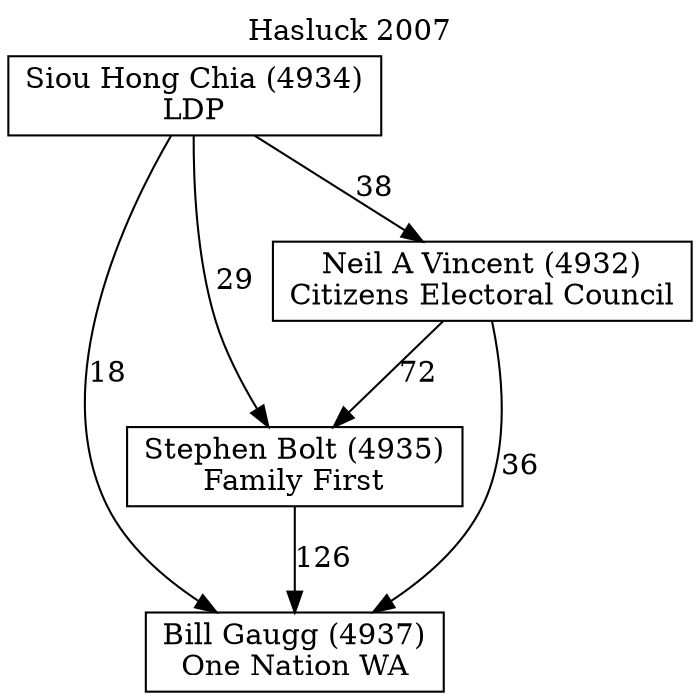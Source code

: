 // House preference flow
digraph "Bill Gaugg (4937)_Hasluck_2007" {
	graph [label="Hasluck 2007" labelloc=t mclimit=2]
	node [shape=box]
	"Bill Gaugg (4937)" [label="Bill Gaugg (4937)
One Nation WA"]
	"Stephen Bolt (4935)" [label="Stephen Bolt (4935)
Family First"]
	"Neil A Vincent (4932)" [label="Neil A Vincent (4932)
Citizens Electoral Council"]
	"Siou Hong Chia (4934)" [label="Siou Hong Chia (4934)
LDP"]
	"Stephen Bolt (4935)" -> "Bill Gaugg (4937)" [label=126]
	"Neil A Vincent (4932)" -> "Stephen Bolt (4935)" [label=72]
	"Siou Hong Chia (4934)" -> "Neil A Vincent (4932)" [label=38]
	"Neil A Vincent (4932)" -> "Bill Gaugg (4937)" [label=36]
	"Siou Hong Chia (4934)" -> "Bill Gaugg (4937)" [label=18]
	"Siou Hong Chia (4934)" -> "Stephen Bolt (4935)" [label=29]
}
